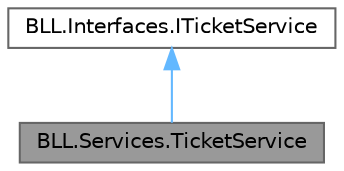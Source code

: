 digraph "BLL.Services.TicketService"
{
 // LATEX_PDF_SIZE
  bgcolor="transparent";
  edge [fontname=Helvetica,fontsize=10,labelfontname=Helvetica,labelfontsize=10];
  node [fontname=Helvetica,fontsize=10,shape=box,height=0.2,width=0.4];
  Node1 [id="Node000001",label="BLL.Services.TicketService",height=0.2,width=0.4,color="gray40", fillcolor="grey60", style="filled", fontcolor="black",tooltip="Serviço responsável pela lógica de negócio associada aos tickets. Utiliza o TicketFactory para criaçã..."];
  Node2 -> Node1 [id="edge1_Node000001_Node000002",dir="back",color="steelblue1",style="solid",tooltip=" "];
  Node2 [id="Node000002",label="BLL.Interfaces.ITicketService",height=0.2,width=0.4,color="gray40", fillcolor="white", style="filled",URL="$interface_b_l_l_1_1_interfaces_1_1_i_ticket_service.html",tooltip="Define as operações de negócio relacionadas com tickets."];
}
